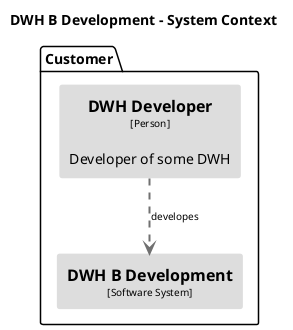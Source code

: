 @startuml(id=DWHBDevelopment-SystemContext)
title DWH B Development - System Context

skinparam {
  shadowing false
  arrowFontSize 10
  defaultTextAlignment center
  wrapWidth 200
  maxMessageSize 100
}
hide stereotype
top to bottom direction
skinparam rectangle<<1>> {
  BackgroundColor #dddddd
  FontColor #000000
  BorderColor #dddddd
}
skinparam rectangle<<4>> {
  BackgroundColor #dddddd
  FontColor #000000
  BorderColor #dddddd
}
package "Customer" {
  rectangle "==DWH Developer\n<size:10>[Person]</size>\n\nDeveloper of some DWH" <<1>> as 1
  rectangle "==DWH B Development\n<size:10>[Software System]</size>" <<4>> as 4
}
1 .[#707070,thickness=2].> 4 : "developes"
@enduml